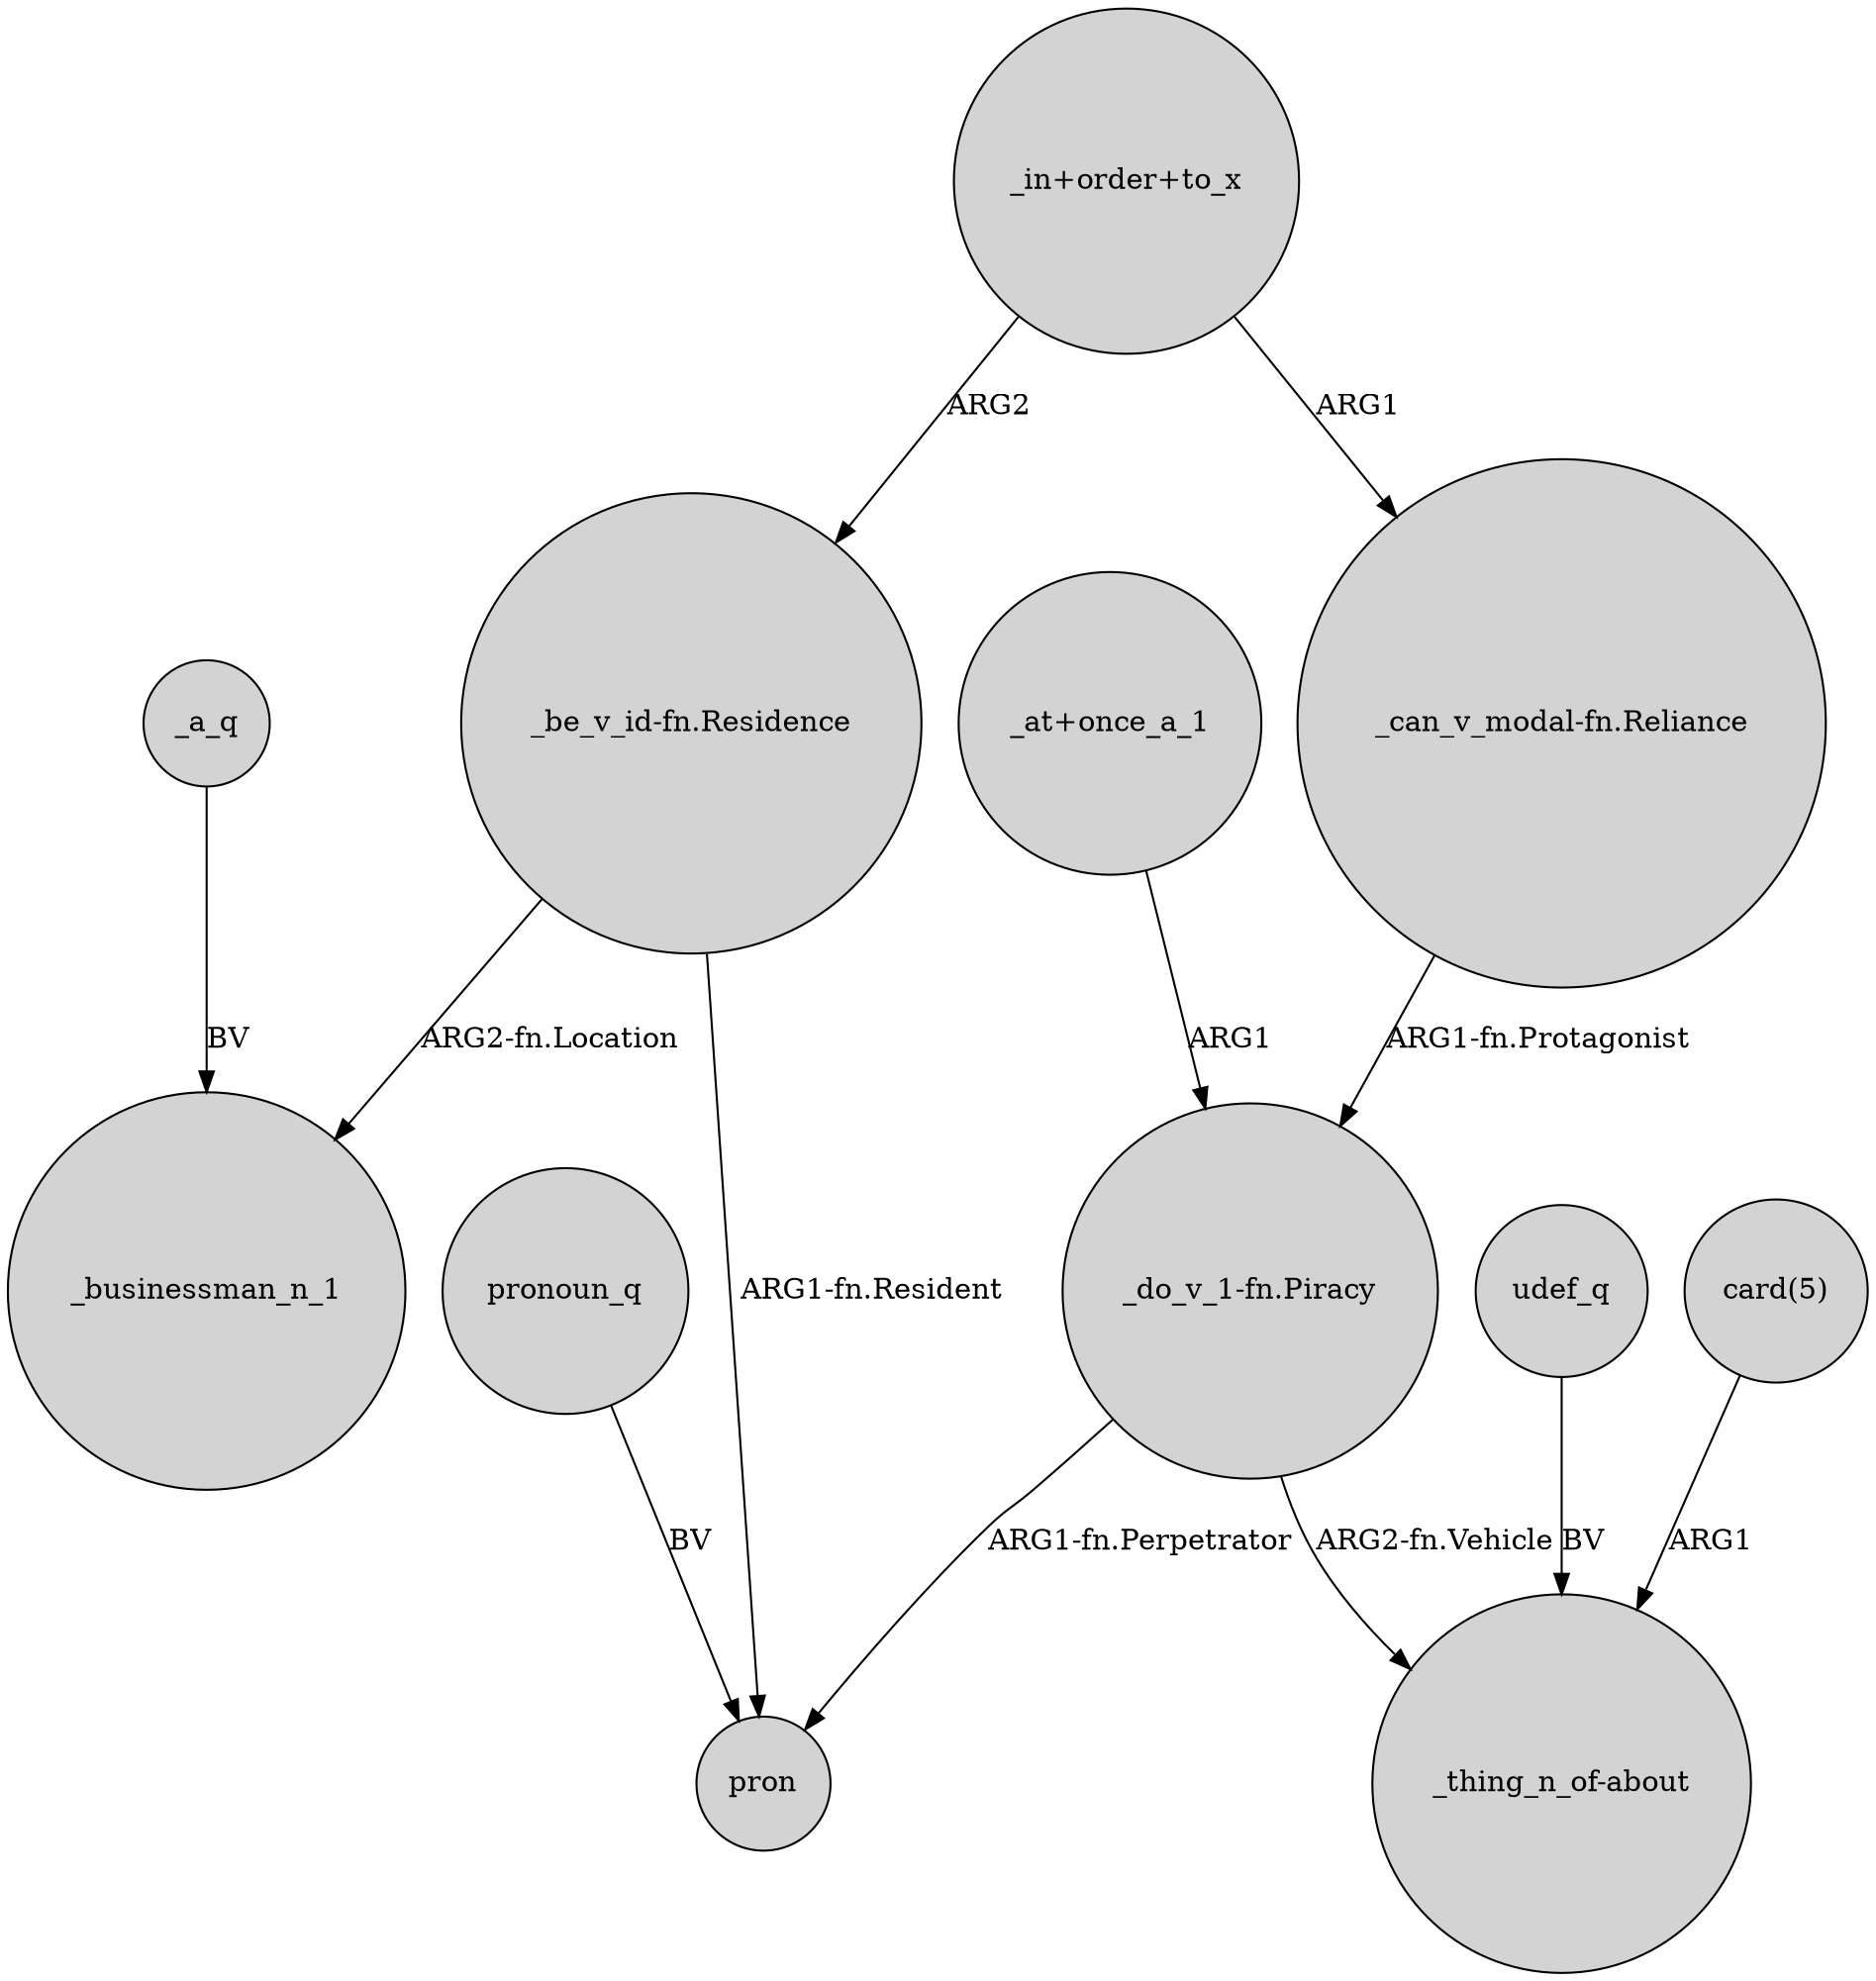 digraph {
	node [shape=circle style=filled]
	"_be_v_id-fn.Residence" -> _businessman_n_1 [label="ARG2-fn.Location"]
	"_be_v_id-fn.Residence" -> pron [label="ARG1-fn.Resident"]
	"_do_v_1-fn.Piracy" -> pron [label="ARG1-fn.Perpetrator"]
	_a_q -> _businessman_n_1 [label=BV]
	"_in+order+to_x" -> "_can_v_modal-fn.Reliance" [label=ARG1]
	udef_q -> "_thing_n_of-about" [label=BV]
	"_do_v_1-fn.Piracy" -> "_thing_n_of-about" [label="ARG2-fn.Vehicle"]
	"_can_v_modal-fn.Reliance" -> "_do_v_1-fn.Piracy" [label="ARG1-fn.Protagonist"]
	"_in+order+to_x" -> "_be_v_id-fn.Residence" [label=ARG2]
	"card(5)" -> "_thing_n_of-about" [label=ARG1]
	pronoun_q -> pron [label=BV]
	"_at+once_a_1" -> "_do_v_1-fn.Piracy" [label=ARG1]
}
